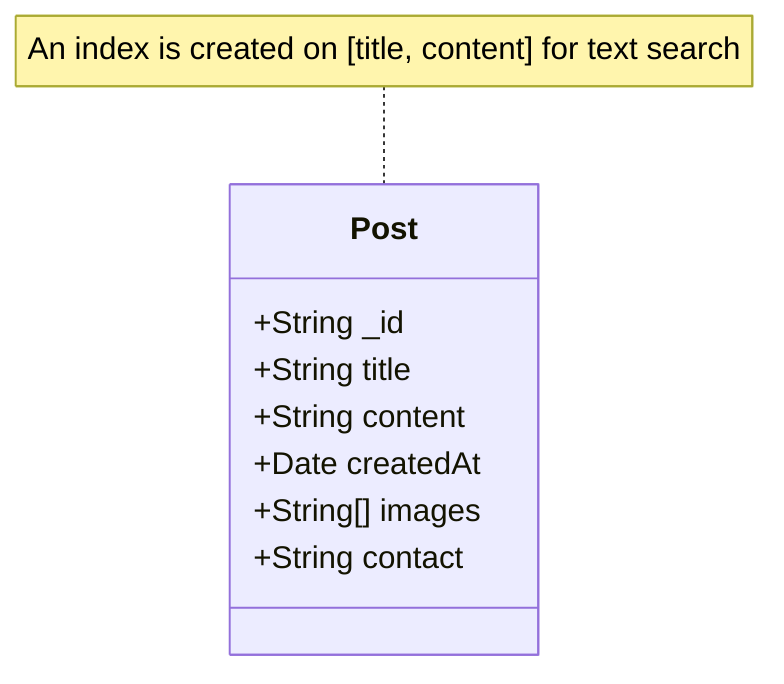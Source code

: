 classDiagram
    class Post {
        +String _id
        +String title
        +String content
        +Date createdAt
        +String[] images
        +String contact
    }
    note for Post "An index is created on [title, content] for text search"